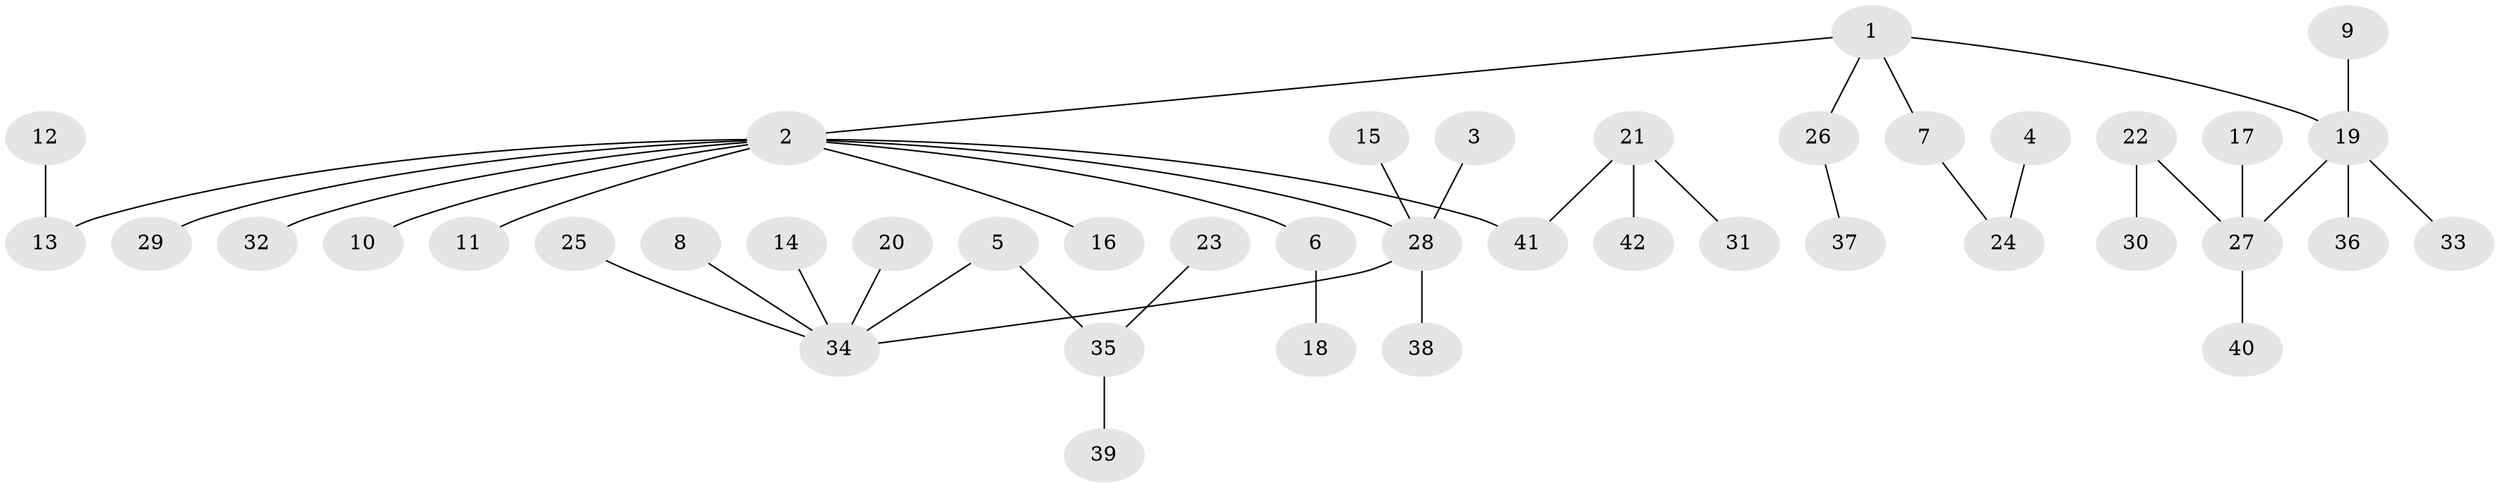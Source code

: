 // original degree distribution, {6: 0.04819277108433735, 4: 0.04819277108433735, 3: 0.0963855421686747, 2: 0.30120481927710846, 1: 0.4819277108433735, 5: 0.024096385542168676}
// Generated by graph-tools (version 1.1) at 2025/50/03/09/25 03:50:26]
// undirected, 42 vertices, 41 edges
graph export_dot {
graph [start="1"]
  node [color=gray90,style=filled];
  1;
  2;
  3;
  4;
  5;
  6;
  7;
  8;
  9;
  10;
  11;
  12;
  13;
  14;
  15;
  16;
  17;
  18;
  19;
  20;
  21;
  22;
  23;
  24;
  25;
  26;
  27;
  28;
  29;
  30;
  31;
  32;
  33;
  34;
  35;
  36;
  37;
  38;
  39;
  40;
  41;
  42;
  1 -- 2 [weight=1.0];
  1 -- 7 [weight=1.0];
  1 -- 19 [weight=1.0];
  1 -- 26 [weight=1.0];
  2 -- 6 [weight=1.0];
  2 -- 10 [weight=1.0];
  2 -- 11 [weight=1.0];
  2 -- 13 [weight=1.0];
  2 -- 16 [weight=1.0];
  2 -- 28 [weight=1.0];
  2 -- 29 [weight=1.0];
  2 -- 32 [weight=1.0];
  2 -- 41 [weight=1.0];
  3 -- 28 [weight=1.0];
  4 -- 24 [weight=1.0];
  5 -- 34 [weight=1.0];
  5 -- 35 [weight=1.0];
  6 -- 18 [weight=1.0];
  7 -- 24 [weight=1.0];
  8 -- 34 [weight=1.0];
  9 -- 19 [weight=1.0];
  12 -- 13 [weight=1.0];
  14 -- 34 [weight=1.0];
  15 -- 28 [weight=1.0];
  17 -- 27 [weight=1.0];
  19 -- 27 [weight=1.0];
  19 -- 33 [weight=1.0];
  19 -- 36 [weight=1.0];
  20 -- 34 [weight=1.0];
  21 -- 31 [weight=1.0];
  21 -- 41 [weight=1.0];
  21 -- 42 [weight=1.0];
  22 -- 27 [weight=1.0];
  22 -- 30 [weight=1.0];
  23 -- 35 [weight=1.0];
  25 -- 34 [weight=1.0];
  26 -- 37 [weight=1.0];
  27 -- 40 [weight=1.0];
  28 -- 34 [weight=1.0];
  28 -- 38 [weight=1.0];
  35 -- 39 [weight=1.0];
}
